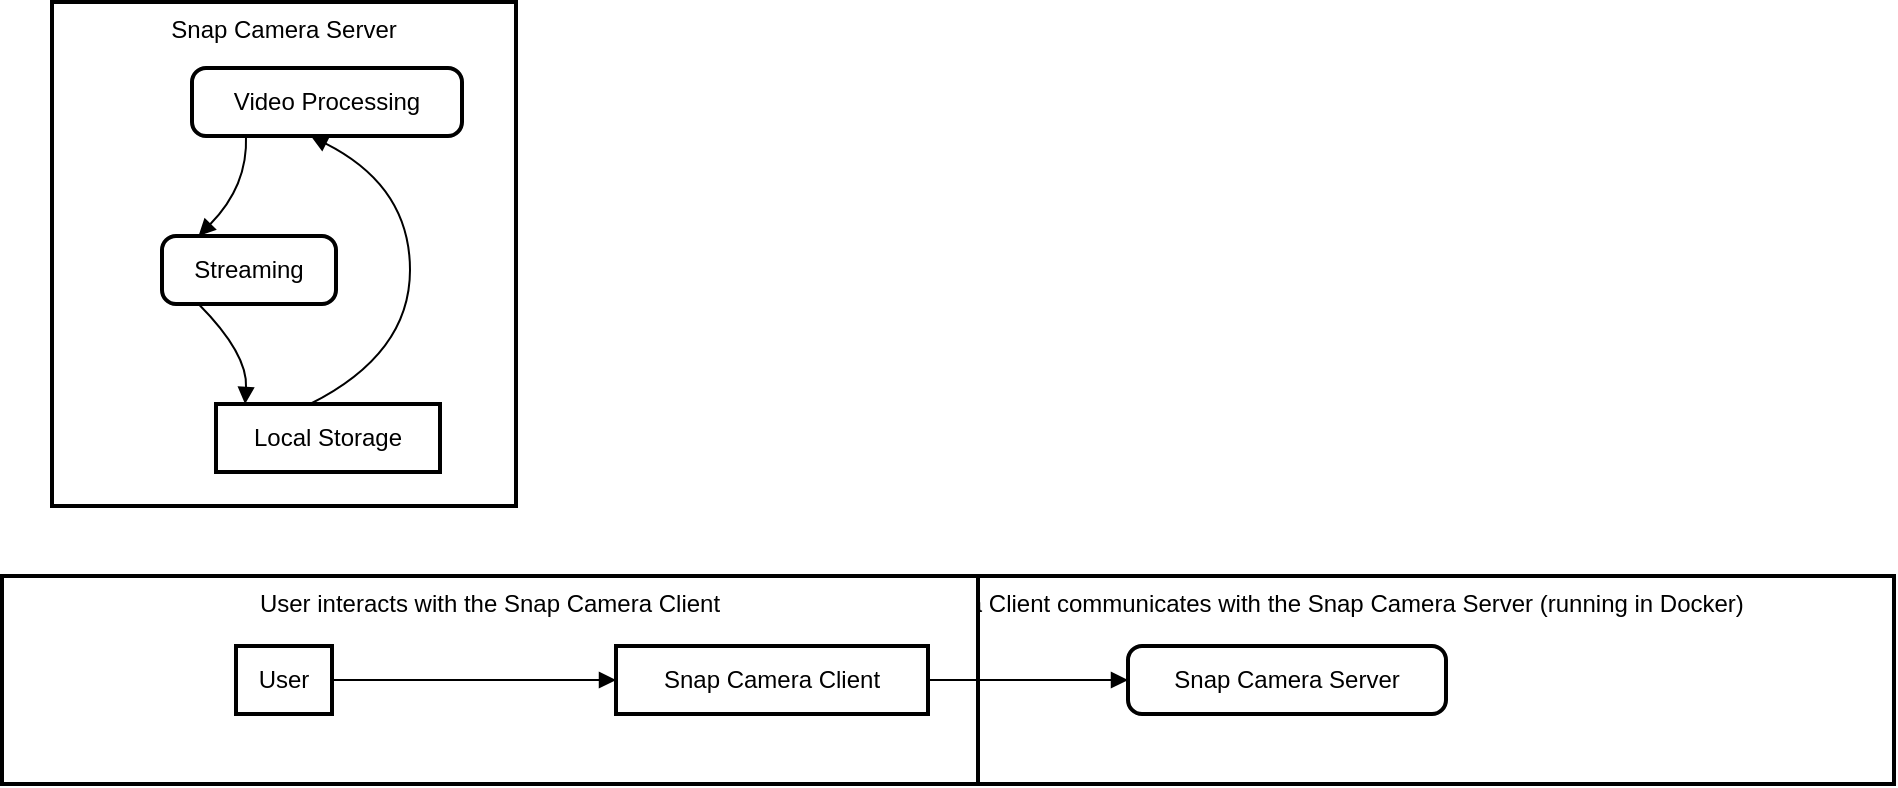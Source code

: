 <mxfile version="24.6.5" type="github">
  <diagram name="Página-1" id="vXgSD-A0frEvdJ6OFtTD">
    <mxGraphModel>
      <root>
        <mxCell id="0" />
        <mxCell id="1" parent="0" />
        <mxCell id="2" value="Snap Camera Server" style="whiteSpace=wrap;strokeWidth=2;verticalAlign=top;" vertex="1" parent="1">
          <mxGeometry x="25" width="232" height="252" as="geometry" />
        </mxCell>
        <mxCell id="3" value="Video Processing" style="rounded=1;absoluteArcSize=1;arcSize=14;whiteSpace=wrap;strokeWidth=2;" vertex="1" parent="2">
          <mxGeometry x="70" y="33" width="135" height="34" as="geometry" />
        </mxCell>
        <mxCell id="4" value="Local Storage" style="whiteSpace=wrap;strokeWidth=2;" vertex="1" parent="2">
          <mxGeometry x="82" y="201" width="112" height="34" as="geometry" />
        </mxCell>
        <mxCell id="5" value="Streaming" style="rounded=1;absoluteArcSize=1;arcSize=14;whiteSpace=wrap;strokeWidth=2;" vertex="1" parent="2">
          <mxGeometry x="55" y="117" width="87" height="34" as="geometry" />
        </mxCell>
        <mxCell id="6" value="" style="curved=1;startArrow=none;endArrow=block;exitX=0.42;exitY=0;entryX=0.44;entryY=1;" edge="1" parent="2" source="4" target="3">
          <mxGeometry relative="1" as="geometry">
            <Array as="points">
              <mxPoint x="179" y="176" />
              <mxPoint x="179" y="92" />
            </Array>
          </mxGeometry>
        </mxCell>
        <mxCell id="7" value="" style="curved=1;startArrow=none;endArrow=block;exitX=0.2;exitY=1;entryX=0.21;entryY=0;" edge="1" parent="2" source="3" target="5">
          <mxGeometry relative="1" as="geometry">
            <Array as="points">
              <mxPoint x="98" y="92" />
            </Array>
          </mxGeometry>
        </mxCell>
        <mxCell id="8" value="" style="curved=1;startArrow=none;endArrow=block;exitX=0.21;exitY=1;entryX=0.13;entryY=0;" edge="1" parent="2" source="5" target="4">
          <mxGeometry relative="1" as="geometry">
            <Array as="points">
              <mxPoint x="98" y="176" />
            </Array>
          </mxGeometry>
        </mxCell>
        <mxCell id="9" value="Snap Camera Client communicates with the Snap Camera Server (running in Docker)" style="whiteSpace=wrap;strokeWidth=2;verticalAlign=top;" vertex="1" parent="1">
          <mxGeometry x="341" y="287" width="605" height="104" as="geometry" />
        </mxCell>
        <mxCell id="10" value="Snap Camera Server" style="rounded=1;absoluteArcSize=1;arcSize=14;whiteSpace=wrap;strokeWidth=2;" vertex="1" parent="1">
          <mxGeometry x="563" y="322" width="159" height="34" as="geometry" />
        </mxCell>
        <mxCell id="11" value="User interacts with the Snap Camera Client" style="whiteSpace=wrap;strokeWidth=2;verticalAlign=top;" vertex="1" parent="1">
          <mxGeometry y="287" width="488" height="104" as="geometry" />
        </mxCell>
        <mxCell id="12" value="Snap Camera Client" style="whiteSpace=wrap;strokeWidth=2;" vertex="1" parent="1">
          <mxGeometry x="307" y="322" width="156" height="34" as="geometry" />
        </mxCell>
        <mxCell id="13" value="User" style="whiteSpace=wrap;strokeWidth=2;" vertex="1" parent="1">
          <mxGeometry x="117" y="322" width="48" height="34" as="geometry" />
        </mxCell>
        <mxCell id="14" value="" style="curved=1;startArrow=none;endArrow=block;exitX=1;exitY=0.5;entryX=0;entryY=0.5;" edge="1" parent="1" source="13" target="12">
          <mxGeometry relative="1" as="geometry">
            <Array as="points" />
          </mxGeometry>
        </mxCell>
        <mxCell id="15" value="" style="curved=1;startArrow=none;endArrow=block;exitX=1;exitY=0.5;entryX=0;entryY=0.5;" edge="1" parent="1" source="12" target="10">
          <mxGeometry relative="1" as="geometry">
            <Array as="points" />
          </mxGeometry>
        </mxCell>
      </root>
    </mxGraphModel>
  </diagram>
</mxfile>
